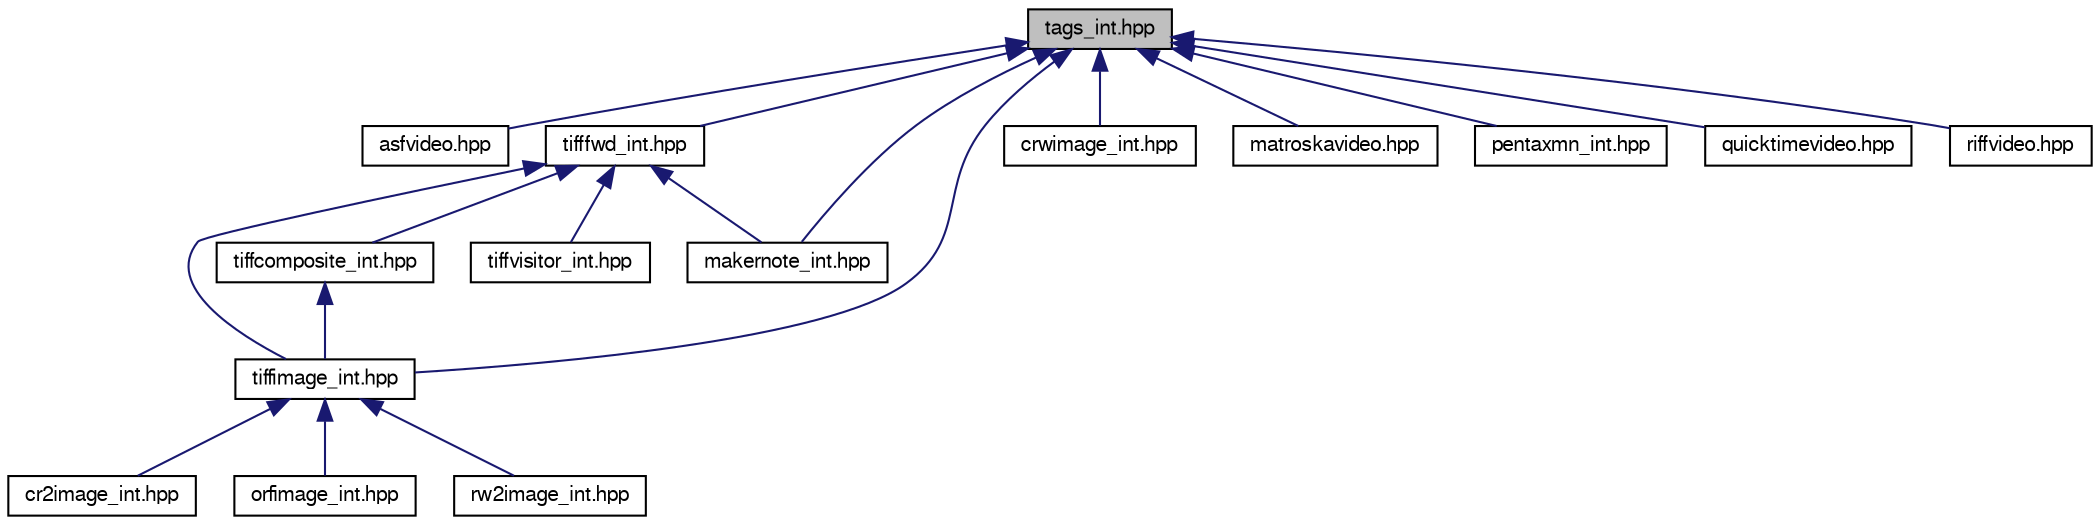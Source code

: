 digraph "tags_int.hpp"
{
  edge [fontname="FreeSans",fontsize="10",labelfontname="FreeSans",labelfontsize="10"];
  node [fontname="FreeSans",fontsize="10",shape=record];
  Node1 [label="tags_int.hpp",height=0.2,width=0.4,color="black", fillcolor="grey75", style="filled" fontcolor="black"];
  Node1 -> Node2 [dir="back",color="midnightblue",fontsize="10",style="solid",fontname="FreeSans"];
  Node2 [label="asfvideo.hpp",height=0.2,width=0.4,color="black", fillcolor="white", style="filled",URL="$asfvideo_8hpp.html",tooltip="An Image subclass to support ASF video files. "];
  Node1 -> Node3 [dir="back",color="midnightblue",fontsize="10",style="solid",fontname="FreeSans"];
  Node3 [label="tifffwd_int.hpp",height=0.2,width=0.4,color="black", fillcolor="white", style="filled",URL="$tifffwd__int_8hpp.html",tooltip="Internal TIFF parser related typedefs and forward definitions. "];
  Node3 -> Node4 [dir="back",color="midnightblue",fontsize="10",style="solid",fontname="FreeSans"];
  Node4 [label="tiffimage_int.hpp",height=0.2,width=0.4,color="black", fillcolor="white", style="filled",URL="$tiffimage__int_8hpp.html",tooltip="Internal class TiffParserWorker to parse TIFF data. "];
  Node4 -> Node5 [dir="back",color="midnightblue",fontsize="10",style="solid",fontname="FreeSans"];
  Node5 [label="cr2image_int.hpp",height=0.2,width=0.4,color="black", fillcolor="white", style="filled",URL="$cr2image__int_8hpp.html",tooltip="Internal classes to support CR2 image format. "];
  Node4 -> Node6 [dir="back",color="midnightblue",fontsize="10",style="solid",fontname="FreeSans"];
  Node6 [label="orfimage_int.hpp",height=0.2,width=0.4,color="black", fillcolor="white", style="filled",URL="$orfimage__int_8hpp.html",tooltip="Internal classes to support Olympus RAW image format. "];
  Node4 -> Node7 [dir="back",color="midnightblue",fontsize="10",style="solid",fontname="FreeSans"];
  Node7 [label="rw2image_int.hpp",height=0.2,width=0.4,color="black", fillcolor="white", style="filled",URL="$rw2image__int_8hpp.html",tooltip="Internal classes to support RW2 image format. "];
  Node3 -> Node8 [dir="back",color="midnightblue",fontsize="10",style="solid",fontname="FreeSans"];
  Node8 [label="tiffcomposite_int.hpp",height=0.2,width=0.4,color="black", fillcolor="white", style="filled",URL="$tiffcomposite__int_8hpp.html",tooltip="Internal classes used in a TIFF composite structure. "];
  Node8 -> Node4 [dir="back",color="midnightblue",fontsize="10",style="solid",fontname="FreeSans"];
  Node3 -> Node9 [dir="back",color="midnightblue",fontsize="10",style="solid",fontname="FreeSans"];
  Node9 [label="makernote_int.hpp",height=0.2,width=0.4,color="black", fillcolor="white", style="filled",URL="$makernote__int_8hpp.html",tooltip="Makernote factory and registry, IFD makernote header, and camera vendor specific makernote implementa..."];
  Node3 -> Node10 [dir="back",color="midnightblue",fontsize="10",style="solid",fontname="FreeSans"];
  Node10 [label="tiffvisitor_int.hpp",height=0.2,width=0.4,color="black", fillcolor="white", style="filled",URL="$tiffvisitor__int_8hpp.html",tooltip="Internal operations on a TIFF composite tree, implemented as visitor classes. "];
  Node1 -> Node4 [dir="back",color="midnightblue",fontsize="10",style="solid",fontname="FreeSans"];
  Node1 -> Node11 [dir="back",color="midnightblue",fontsize="10",style="solid",fontname="FreeSans"];
  Node11 [label="crwimage_int.hpp",height=0.2,width=0.4,color="black", fillcolor="white", style="filled",URL="$crwimage__int_8hpp.html",tooltip="Internal classes to support CRW/CIFF format. "];
  Node1 -> Node9 [dir="back",color="midnightblue",fontsize="10",style="solid",fontname="FreeSans"];
  Node1 -> Node12 [dir="back",color="midnightblue",fontsize="10",style="solid",fontname="FreeSans"];
  Node12 [label="matroskavideo.hpp",height=0.2,width=0.4,color="black", fillcolor="white", style="filled",URL="$matroskavideo_8hpp.html",tooltip="An Image subclass to support Matroska video files. "];
  Node1 -> Node13 [dir="back",color="midnightblue",fontsize="10",style="solid",fontname="FreeSans"];
  Node13 [label="pentaxmn_int.hpp",height=0.2,width=0.4,color="black", fillcolor="white", style="filled",URL="$pentaxmn__int_8hpp.html",tooltip="Pentax MakerNote implemented according to the specification http://www.gvsoft.homedns.org/exif/makernote-pentax-type3.html and based on ExifTool implementation and Pentax Makernote list by Phil Harvey  "];
  Node1 -> Node14 [dir="back",color="midnightblue",fontsize="10",style="solid",fontname="FreeSans"];
  Node14 [label="quicktimevideo.hpp",height=0.2,width=0.4,color="black", fillcolor="white", style="filled",URL="$quicktimevideo_8hpp.html",tooltip="An Image subclass to support Quick Time video files. "];
  Node1 -> Node15 [dir="back",color="midnightblue",fontsize="10",style="solid",fontname="FreeSans"];
  Node15 [label="riffvideo.hpp",height=0.2,width=0.4,color="black", fillcolor="white", style="filled",URL="$riffvideo_8hpp.html",tooltip="An Image subclass to support RIFF video files. "];
}
